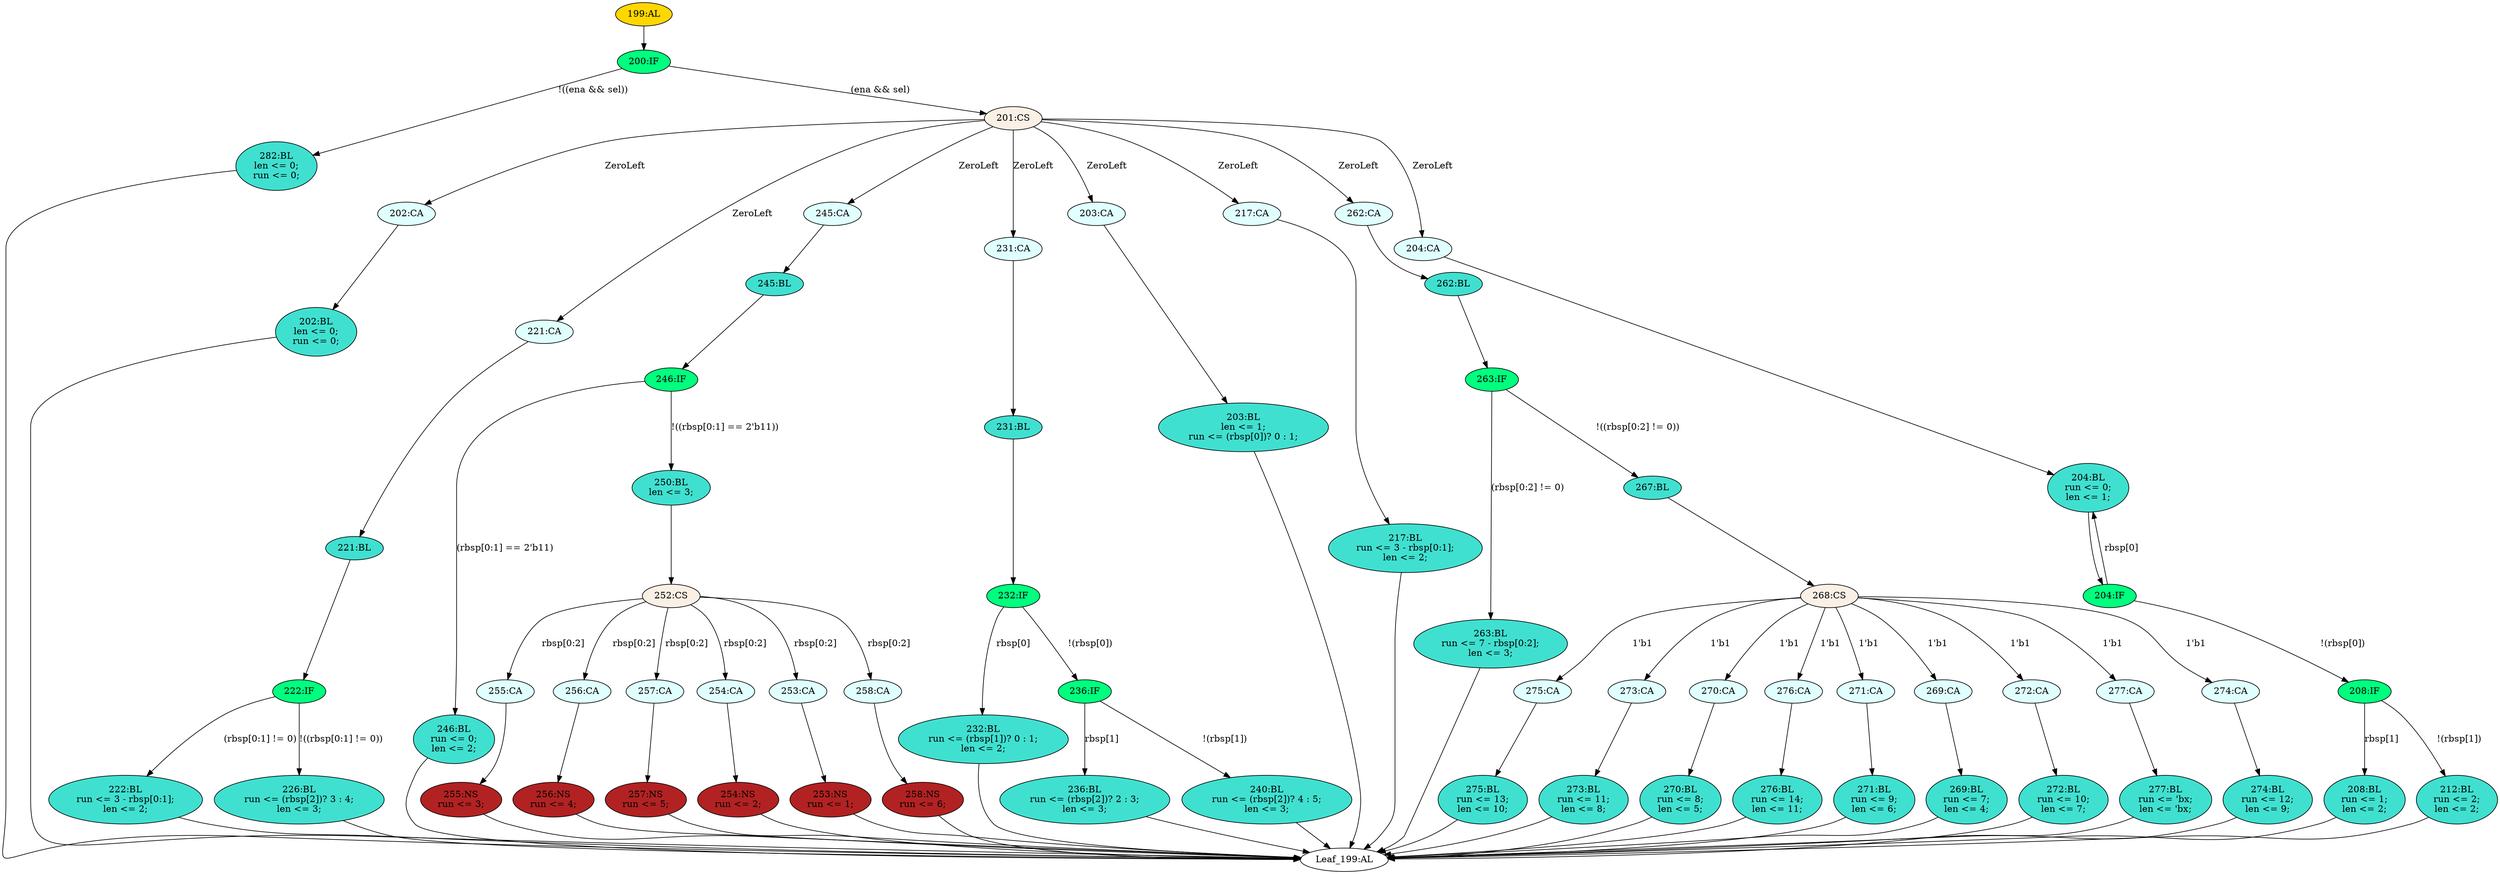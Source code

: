 strict digraph "" {
	node [label="\N"];
	"202:CA"	 [ast="<pyverilog.vparser.ast.Case object at 0x7f7673767050>",
		fillcolor=lightcyan,
		label="202:CA",
		statements="[]",
		style=filled,
		typ=Case];
	"202:BL"	 [ast="<pyverilog.vparser.ast.Block object at 0x7f7673767110>",
		fillcolor=turquoise,
		label="202:BL
len <= 0;
run <= 0;",
		statements="[<pyverilog.vparser.ast.NonblockingSubstitution object at 0x7f7673767150>, <pyverilog.vparser.ast.NonblockingSubstitution object \
at 0x7f76737672d0>]",
		style=filled,
		typ=Block];
	"202:CA" -> "202:BL"	 [cond="[]",
		lineno=None];
	"272:BL"	 [ast="<pyverilog.vparser.ast.Block object at 0x7f7673767650>",
		fillcolor=turquoise,
		label="272:BL
run <= 10;
len <= 7;",
		statements="[<pyverilog.vparser.ast.NonblockingSubstitution object at 0x7f7652a13b10>, <pyverilog.vparser.ast.NonblockingSubstitution object \
at 0x7f7673767510>]",
		style=filled,
		typ=Block];
	"Leaf_199:AL"	 [def_var="['run', 'len']",
		label="Leaf_199:AL"];
	"272:BL" -> "Leaf_199:AL"	 [cond="[]",
		lineno=None];
	"263:BL"	 [ast="<pyverilog.vparser.ast.Block object at 0x7f76737ae110>",
		fillcolor=turquoise,
		label="263:BL
run <= 7 - rbsp[0:2];
len <= 3;",
		statements="[<pyverilog.vparser.ast.NonblockingSubstitution object at 0x7f76737ae150>, <pyverilog.vparser.ast.NonblockingSubstitution object \
at 0x7f76737ae3d0>]",
		style=filled,
		typ=Block];
	"263:BL" -> "Leaf_199:AL"	 [cond="[]",
		lineno=None];
	"232:BL"	 [ast="<pyverilog.vparser.ast.Block object at 0x7f767376add0>",
		fillcolor=turquoise,
		label="232:BL
run <= (rbsp[1])? 0 : 1;
len <= 2;",
		statements="[<pyverilog.vparser.ast.NonblockingSubstitution object at 0x7f76737625d0>, <pyverilog.vparser.ast.NonblockingSubstitution object \
at 0x7f767376ac90>]",
		style=filled,
		typ=Block];
	"232:BL" -> "Leaf_199:AL"	 [cond="[]",
		lineno=None];
	"275:CA"	 [ast="<pyverilog.vparser.ast.Case object at 0x7f767376ae10>",
		fillcolor=lightcyan,
		label="275:CA",
		statements="[]",
		style=filled,
		typ=Case];
	"275:BL"	 [ast="<pyverilog.vparser.ast.Block object at 0x7f767376af10>",
		fillcolor=turquoise,
		label="275:BL
run <= 13;
len <= 10;",
		statements="[<pyverilog.vparser.ast.NonblockingSubstitution object at 0x7f767376af50>, <pyverilog.vparser.ast.NonblockingSubstitution object \
at 0x7f767377c110>]",
		style=filled,
		typ=Block];
	"275:CA" -> "275:BL"	 [cond="[]",
		lineno=None];
	"221:CA"	 [ast="<pyverilog.vparser.ast.Case object at 0x7f767377c250>",
		fillcolor=lightcyan,
		label="221:CA",
		statements="[]",
		style=filled,
		typ=Case];
	"221:BL"	 [ast="<pyverilog.vparser.ast.Block object at 0x7f767377c2d0>",
		fillcolor=turquoise,
		label="221:BL",
		statements="[]",
		style=filled,
		typ=Block];
	"221:CA" -> "221:BL"	 [cond="[]",
		lineno=None];
	"254:NS"	 [ast="<pyverilog.vparser.ast.NonblockingSubstitution object at 0x7f7673767c90>",
		fillcolor=firebrick,
		label="254:NS
run <= 2;",
		statements="[<pyverilog.vparser.ast.NonblockingSubstitution object at 0x7f7673767c90>]",
		style=filled,
		typ=NonblockingSubstitution];
	"254:NS" -> "Leaf_199:AL"	 [cond="[]",
		lineno=None];
	"273:CA"	 [ast="<pyverilog.vparser.ast.Case object at 0x7f767377cd90>",
		fillcolor=lightcyan,
		label="273:CA",
		statements="[]",
		style=filled,
		typ=Case];
	"273:BL"	 [ast="<pyverilog.vparser.ast.Block object at 0x7f767377ce90>",
		fillcolor=turquoise,
		label="273:BL
run <= 11;
len <= 8;",
		statements="[<pyverilog.vparser.ast.NonblockingSubstitution object at 0x7f767377ced0>, <pyverilog.vparser.ast.NonblockingSubstitution object \
at 0x7f7673785090>]",
		style=filled,
		typ=Block];
	"273:CA" -> "273:BL"	 [cond="[]",
		lineno=None];
	"199:AL"	 [ast="<pyverilog.vparser.ast.Always object at 0x7f76737ae710>",
		clk_sens=False,
		fillcolor=gold,
		label="199:AL",
		sens="['rbsp', 'ZeroLeft', 'ena', 'sel']",
		statements="[]",
		style=filled,
		typ=Always,
		use_var="['ena', 'sel', 'ZeroLeft', 'rbsp']"];
	"200:IF"	 [ast="<pyverilog.vparser.ast.IfStatement object at 0x7f76737ae990>",
		fillcolor=springgreen,
		label="200:IF",
		statements="[]",
		style=filled,
		typ=IfStatement];
	"199:AL" -> "200:IF"	 [cond="[]",
		lineno=None];
	"282:BL"	 [ast="<pyverilog.vparser.ast.Block object at 0x7f7673785f90>",
		fillcolor=turquoise,
		label="282:BL
len <= 0;
run <= 0;",
		statements="[<pyverilog.vparser.ast.NonblockingSubstitution object at 0x7f7673785d10>, <pyverilog.vparser.ast.NonblockingSubstitution object \
at 0x7f7673785e50>]",
		style=filled,
		typ=Block];
	"282:BL" -> "Leaf_199:AL"	 [cond="[]",
		lineno=None];
	"245:CA"	 [ast="<pyverilog.vparser.ast.Case object at 0x7f76737999d0>",
		fillcolor=lightcyan,
		label="245:CA",
		statements="[]",
		style=filled,
		typ=Case];
	"245:BL"	 [ast="<pyverilog.vparser.ast.Block object at 0x7f7673767690>",
		fillcolor=turquoise,
		label="245:BL",
		statements="[]",
		style=filled,
		typ=Block];
	"245:CA" -> "245:BL"	 [cond="[]",
		lineno=None];
	"270:CA"	 [ast="<pyverilog.vparser.ast.Case object at 0x7f7673785fd0>",
		fillcolor=lightcyan,
		label="270:CA",
		statements="[]",
		style=filled,
		typ=Case];
	"270:BL"	 [ast="<pyverilog.vparser.ast.Block object at 0x7f7673790110>",
		fillcolor=turquoise,
		label="270:BL
run <= 8;
len <= 5;",
		statements="[<pyverilog.vparser.ast.NonblockingSubstitution object at 0x7f7673790150>, <pyverilog.vparser.ast.NonblockingSubstitution object \
at 0x7f76737902d0>]",
		style=filled,
		typ=Block];
	"270:CA" -> "270:BL"	 [cond="[]",
		lineno=None];
	"201:CS"	 [ast="<pyverilog.vparser.ast.CaseStatement object at 0x7f7673790410>",
		fillcolor=linen,
		label="201:CS",
		statements="[]",
		style=filled,
		typ=CaseStatement];
	"201:CS" -> "202:CA"	 [cond="['ZeroLeft']",
		label=ZeroLeft,
		lineno=201];
	"201:CS" -> "221:CA"	 [cond="['ZeroLeft']",
		label=ZeroLeft,
		lineno=201];
	"201:CS" -> "245:CA"	 [cond="['ZeroLeft']",
		label=ZeroLeft,
		lineno=201];
	"231:CA"	 [ast="<pyverilog.vparser.ast.Case object at 0x7f76737851d0>",
		fillcolor=lightcyan,
		label="231:CA",
		statements="[]",
		style=filled,
		typ=Case];
	"201:CS" -> "231:CA"	 [cond="['ZeroLeft']",
		label=ZeroLeft,
		lineno=201];
	"203:CA"	 [ast="<pyverilog.vparser.ast.Case object at 0x7f7673790490>",
		fillcolor=lightcyan,
		label="203:CA",
		statements="[]",
		style=filled,
		typ=Case];
	"201:CS" -> "203:CA"	 [cond="['ZeroLeft']",
		label=ZeroLeft,
		lineno=201];
	"217:CA"	 [ast="<pyverilog.vparser.ast.Case object at 0x7f7673799510>",
		fillcolor=lightcyan,
		label="217:CA",
		statements="[]",
		style=filled,
		typ=Case];
	"201:CS" -> "217:CA"	 [cond="['ZeroLeft']",
		label=ZeroLeft,
		lineno=201];
	"262:CA"	 [ast="<pyverilog.vparser.ast.Case object at 0x7f7673799a90>",
		fillcolor=lightcyan,
		label="262:CA",
		statements="[]",
		style=filled,
		typ=Case];
	"201:CS" -> "262:CA"	 [cond="['ZeroLeft']",
		label=ZeroLeft,
		lineno=201];
	"204:CA"	 [ast="<pyverilog.vparser.ast.Case object at 0x7f7673790950>",
		fillcolor=lightcyan,
		label="204:CA",
		statements="[]",
		style=filled,
		typ=Case];
	"201:CS" -> "204:CA"	 [cond="['ZeroLeft']",
		label=ZeroLeft,
		lineno=201];
	"255:CA"	 [ast="<pyverilog.vparser.ast.Case object at 0x7f7673767e10>",
		fillcolor=lightcyan,
		label="255:CA",
		statements="[]",
		style=filled,
		typ=Case];
	"255:NS"	 [ast="<pyverilog.vparser.ast.NonblockingSubstitution object at 0x7f7673767e90>",
		fillcolor=firebrick,
		label="255:NS
run <= 3;",
		statements="[<pyverilog.vparser.ast.NonblockingSubstitution object at 0x7f7673767e90>]",
		style=filled,
		typ=NonblockingSubstitution];
	"255:CA" -> "255:NS"	 [cond="[]",
		lineno=None];
	"246:BL"	 [ast="<pyverilog.vparser.ast.Block object at 0x7f767376a610>",
		fillcolor=turquoise,
		label="246:BL
run <= 0;
len <= 2;",
		statements="[<pyverilog.vparser.ast.NonblockingSubstitution object at 0x7f767376a650>, <pyverilog.vparser.ast.NonblockingSubstitution object \
at 0x7f767376a790>]",
		style=filled,
		typ=Block];
	"246:BL" -> "Leaf_199:AL"	 [cond="[]",
		lineno=None];
	"222:IF"	 [ast="<pyverilog.vparser.ast.IfStatement object at 0x7f767377c310>",
		fillcolor=springgreen,
		label="222:IF",
		statements="[]",
		style=filled,
		typ=IfStatement];
	"221:BL" -> "222:IF"	 [cond="[]",
		lineno=None];
	"200:IF" -> "282:BL"	 [cond="['ena', 'sel']",
		label="!((ena && sel))",
		lineno=200];
	"200:IF" -> "201:CS"	 [cond="['ena', 'sel']",
		label="(ena && sel)",
		lineno=200];
	"276:CA"	 [ast="<pyverilog.vparser.ast.Case object at 0x7f76737a4990>",
		fillcolor=lightcyan,
		label="276:CA",
		statements="[]",
		style=filled,
		typ=Case];
	"276:BL"	 [ast="<pyverilog.vparser.ast.Block object at 0x7f76737a4a90>",
		fillcolor=turquoise,
		label="276:BL
run <= 14;
len <= 11;",
		statements="[<pyverilog.vparser.ast.NonblockingSubstitution object at 0x7f76737a4ad0>, <pyverilog.vparser.ast.NonblockingSubstitution object \
at 0x7f76737a4c50>]",
		style=filled,
		typ=Block];
	"276:CA" -> "276:BL"	 [cond="[]",
		lineno=None];
	"204:BL"	 [ast="<pyverilog.vparser.ast.Block object at 0x7f7673799150>",
		fillcolor=turquoise,
		label="204:BL
run <= 0;
len <= 1;",
		statements="[<pyverilog.vparser.ast.NonblockingSubstitution object at 0x7f7673799190>, <pyverilog.vparser.ast.NonblockingSubstitution object \
at 0x7f76737992d0>]",
		style=filled,
		typ=Block];
	"204:IF"	 [ast="<pyverilog.vparser.ast.IfStatement object at 0x7f7673790a10>",
		fillcolor=springgreen,
		label="204:IF",
		statements="[]",
		style=filled,
		typ=IfStatement];
	"204:BL" -> "204:IF"	 [cond="[]",
		lineno=None];
	"256:CA"	 [ast="<pyverilog.vparser.ast.Case object at 0x7f767376a050>",
		fillcolor=lightcyan,
		label="256:CA",
		statements="[]",
		style=filled,
		typ=Case];
	"256:NS"	 [ast="<pyverilog.vparser.ast.NonblockingSubstitution object at 0x7f767376a0d0>",
		fillcolor=firebrick,
		label="256:NS
run <= 4;",
		statements="[<pyverilog.vparser.ast.NonblockingSubstitution object at 0x7f767376a0d0>]",
		style=filled,
		typ=NonblockingSubstitution];
	"256:CA" -> "256:NS"	 [cond="[]",
		lineno=None];
	"208:BL"	 [ast="<pyverilog.vparser.ast.Block object at 0x7f7673790d90>",
		fillcolor=turquoise,
		label="208:BL
run <= 1;
len <= 2;",
		statements="[<pyverilog.vparser.ast.NonblockingSubstitution object at 0x7f7673790dd0>, <pyverilog.vparser.ast.NonblockingSubstitution object \
at 0x7f7673790f10>]",
		style=filled,
		typ=Block];
	"208:BL" -> "Leaf_199:AL"	 [cond="[]",
		lineno=None];
	"217:BL"	 [ast="<pyverilog.vparser.ast.Block object at 0x7f7673799590>",
		fillcolor=turquoise,
		label="217:BL
run <= 3 - rbsp[0:1];
len <= 2;",
		statements="[<pyverilog.vparser.ast.NonblockingSubstitution object at 0x7f76737995d0>, <pyverilog.vparser.ast.NonblockingSubstitution object \
at 0x7f7673799890>]",
		style=filled,
		typ=Block];
	"217:BL" -> "Leaf_199:AL"	 [cond="[]",
		lineno=None];
	"246:IF"	 [ast="<pyverilog.vparser.ast.IfStatement object at 0x7f76737676d0>",
		fillcolor=springgreen,
		label="246:IF",
		statements="[]",
		style=filled,
		typ=IfStatement];
	"245:BL" -> "246:IF"	 [cond="[]",
		lineno=None];
	"222:BL"	 [ast="<pyverilog.vparser.ast.Block object at 0x7f767377c790>",
		fillcolor=turquoise,
		label="222:BL
run <= 3 - rbsp[0:1];
len <= 2;",
		statements="[<pyverilog.vparser.ast.NonblockingSubstitution object at 0x7f767377c7d0>, <pyverilog.vparser.ast.NonblockingSubstitution object \
at 0x7f767377ca50>]",
		style=filled,
		typ=Block];
	"222:BL" -> "Leaf_199:AL"	 [cond="[]",
		lineno=None];
	"231:BL"	 [ast="<pyverilog.vparser.ast.Block object at 0x7f7673785250>",
		fillcolor=turquoise,
		label="231:BL",
		statements="[]",
		style=filled,
		typ=Block];
	"231:CA" -> "231:BL"	 [cond="[]",
		lineno=None];
	"208:IF"	 [ast="<pyverilog.vparser.ast.IfStatement object at 0x7f7673790a50>",
		fillcolor=springgreen,
		label="208:IF",
		statements="[]",
		style=filled,
		typ=IfStatement];
	"208:IF" -> "208:BL"	 [cond="['rbsp']",
		label="rbsp[1]",
		lineno=208];
	"212:BL"	 [ast="<pyverilog.vparser.ast.Block object at 0x7f7673790a90>",
		fillcolor=turquoise,
		label="212:BL
run <= 2;
len <= 2;",
		statements="[<pyverilog.vparser.ast.NonblockingSubstitution object at 0x7f7673790ad0>, <pyverilog.vparser.ast.NonblockingSubstitution object \
at 0x7f7673790c50>]",
		style=filled,
		typ=Block];
	"208:IF" -> "212:BL"	 [cond="['rbsp']",
		label="!(rbsp[1])",
		lineno=208];
	"268:CS"	 [ast="<pyverilog.vparser.ast.CaseStatement object at 0x7f7673799b90>",
		fillcolor=linen,
		label="268:CS",
		statements="[]",
		style=filled,
		typ=CaseStatement];
	"268:CS" -> "275:CA"	 [cond="[]",
		label="1'b1",
		lineno=268];
	"268:CS" -> "273:CA"	 [cond="[]",
		label="1'b1",
		lineno=268];
	"268:CS" -> "270:CA"	 [cond="[]",
		label="1'b1",
		lineno=268];
	"268:CS" -> "276:CA"	 [cond="[]",
		label="1'b1",
		lineno=268];
	"271:CA"	 [ast="<pyverilog.vparser.ast.Case object at 0x7f76737a4050>",
		fillcolor=lightcyan,
		label="271:CA",
		statements="[]",
		style=filled,
		typ=Case];
	"268:CS" -> "271:CA"	 [cond="[]",
		label="1'b1",
		lineno=268];
	"269:CA"	 [ast="<pyverilog.vparser.ast.Case object at 0x7f7673799c10>",
		fillcolor=lightcyan,
		label="269:CA",
		statements="[]",
		style=filled,
		typ=Case];
	"268:CS" -> "269:CA"	 [cond="[]",
		label="1'b1",
		lineno=268];
	"272:CA"	 [ast="<pyverilog.vparser.ast.Case object at 0x7f76737a4450>",
		fillcolor=lightcyan,
		label="272:CA",
		statements="[]",
		style=filled,
		typ=Case];
	"268:CS" -> "272:CA"	 [cond="[]",
		label="1'b1",
		lineno=268];
	"277:CA"	 [ast="<pyverilog.vparser.ast.Case object at 0x7f76737a4d90>",
		fillcolor=lightcyan,
		label="277:CA",
		statements="[]",
		style=filled,
		typ=Case];
	"268:CS" -> "277:CA"	 [cond="[]",
		label="1'b1",
		lineno=268];
	"274:CA"	 [ast="<pyverilog.vparser.ast.Case object at 0x7f76737a4590>",
		fillcolor=lightcyan,
		label="274:CA",
		statements="[]",
		style=filled,
		typ=Case];
	"268:CS" -> "274:CA"	 [cond="[]",
		label="1'b1",
		lineno=268];
	"271:BL"	 [ast="<pyverilog.vparser.ast.Block object at 0x7f76737a4150>",
		fillcolor=turquoise,
		label="271:BL
run <= 9;
len <= 6;",
		statements="[<pyverilog.vparser.ast.NonblockingSubstitution object at 0x7f76737a4190>, <pyverilog.vparser.ast.NonblockingSubstitution object \
at 0x7f76737a4310>]",
		style=filled,
		typ=Block];
	"271:CA" -> "271:BL"	 [cond="[]",
		lineno=None];
	"275:BL" -> "Leaf_199:AL"	 [cond="[]",
		lineno=None];
	"257:CA"	 [ast="<pyverilog.vparser.ast.Case object at 0x7f767376a250>",
		fillcolor=lightcyan,
		label="257:CA",
		statements="[]",
		style=filled,
		typ=Case];
	"257:NS"	 [ast="<pyverilog.vparser.ast.NonblockingSubstitution object at 0x7f767376a2d0>",
		fillcolor=firebrick,
		label="257:NS
run <= 5;",
		statements="[<pyverilog.vparser.ast.NonblockingSubstitution object at 0x7f767376a2d0>]",
		style=filled,
		typ=NonblockingSubstitution];
	"257:CA" -> "257:NS"	 [cond="[]",
		lineno=None];
	"269:BL"	 [ast="<pyverilog.vparser.ast.Block object at 0x7f7673799d10>",
		fillcolor=turquoise,
		label="269:BL
run <= 7;
len <= 4;",
		statements="[<pyverilog.vparser.ast.NonblockingSubstitution object at 0x7f7673799d50>, <pyverilog.vparser.ast.NonblockingSubstitution object \
at 0x7f7673799ed0>]",
		style=filled,
		typ=Block];
	"269:CA" -> "269:BL"	 [cond="[]",
		lineno=None];
	"262:BL"	 [ast="<pyverilog.vparser.ast.Block object at 0x7f7673799ad0>",
		fillcolor=turquoise,
		label="262:BL",
		statements="[]",
		style=filled,
		typ=Block];
	"263:IF"	 [ast="<pyverilog.vparser.ast.IfStatement object at 0x7f7673799b10>",
		fillcolor=springgreen,
		label="263:IF",
		statements="[]",
		style=filled,
		typ=IfStatement];
	"262:BL" -> "263:IF"	 [cond="[]",
		lineno=None];
	"250:BL"	 [ast="<pyverilog.vparser.ast.Block object at 0x7f7673767750>",
		fillcolor=turquoise,
		label="250:BL
len <= 3;",
		statements="[<pyverilog.vparser.ast.NonblockingSubstitution object at 0x7f7673767790>]",
		style=filled,
		typ=Block];
	"252:CS"	 [ast="<pyverilog.vparser.ast.CaseStatement object at 0x7f76737678d0>",
		fillcolor=linen,
		label="252:CS",
		statements="[]",
		style=filled,
		typ=CaseStatement];
	"250:BL" -> "252:CS"	 [cond="[]",
		lineno=None];
	"277:BL"	 [ast="<pyverilog.vparser.ast.Block object at 0x7f76737a4dd0>",
		fillcolor=turquoise,
		label="277:BL
run <= 'bx;
len <= 'bx;",
		statements="[<pyverilog.vparser.ast.NonblockingSubstitution object at 0x7f76737a4e10>, <pyverilog.vparser.ast.NonblockingSubstitution object \
at 0x7f76737a4f50>]",
		style=filled,
		typ=Block];
	"277:BL" -> "Leaf_199:AL"	 [cond="[]",
		lineno=None];
	"257:NS" -> "Leaf_199:AL"	 [cond="[]",
		lineno=None];
	"203:BL"	 [ast="<pyverilog.vparser.ast.Block object at 0x7f7673790510>",
		fillcolor=turquoise,
		label="203:BL
len <= 1;
run <= (rbsp[0])? 0 : 1;",
		statements="[<pyverilog.vparser.ast.NonblockingSubstitution object at 0x7f7673790550>, <pyverilog.vparser.ast.NonblockingSubstitution object \
at 0x7f76737906d0>]",
		style=filled,
		typ=Block];
	"203:CA" -> "203:BL"	 [cond="[]",
		lineno=None];
	"263:IF" -> "263:BL"	 [cond="['rbsp']",
		label="(rbsp[0:2] != 0)",
		lineno=263];
	"267:BL"	 [ast="<pyverilog.vparser.ast.Block object at 0x7f7673799b50>",
		fillcolor=turquoise,
		label="267:BL",
		statements="[]",
		style=filled,
		typ=Block];
	"263:IF" -> "267:BL"	 [cond="['rbsp']",
		label="!((rbsp[0:2] != 0))",
		lineno=263];
	"246:IF" -> "246:BL"	 [cond="['rbsp']",
		label="(rbsp[0:1] == 2'b11)",
		lineno=246];
	"246:IF" -> "250:BL"	 [cond="['rbsp']",
		label="!((rbsp[0:1] == 2'b11))",
		lineno=246];
	"274:BL"	 [ast="<pyverilog.vparser.ast.Block object at 0x7f76737a4690>",
		fillcolor=turquoise,
		label="274:BL
run <= 12;
len <= 9;",
		statements="[<pyverilog.vparser.ast.NonblockingSubstitution object at 0x7f76737a46d0>, <pyverilog.vparser.ast.NonblockingSubstitution object \
at 0x7f76737a4850>]",
		style=filled,
		typ=Block];
	"274:BL" -> "Leaf_199:AL"	 [cond="[]",
		lineno=None];
	"254:CA"	 [ast="<pyverilog.vparser.ast.Case object at 0x7f7673767c10>",
		fillcolor=lightcyan,
		label="254:CA",
		statements="[]",
		style=filled,
		typ=Case];
	"254:CA" -> "254:NS"	 [cond="[]",
		lineno=None];
	"202:BL" -> "Leaf_199:AL"	 [cond="[]",
		lineno=None];
	"272:CA" -> "272:BL"	 [cond="[]",
		lineno=None];
	"226:BL"	 [ast="<pyverilog.vparser.ast.Block object at 0x7f767377c350>",
		fillcolor=turquoise,
		label="226:BL
run <= (rbsp[2])? 3 : 4;
len <= 3;",
		statements="[<pyverilog.vparser.ast.NonblockingSubstitution object at 0x7f767377c390>, <pyverilog.vparser.ast.NonblockingSubstitution object \
at 0x7f767377c650>]",
		style=filled,
		typ=Block];
	"226:BL" -> "Leaf_199:AL"	 [cond="[]",
		lineno=None];
	"252:CS" -> "255:CA"	 [cond="['rbsp']",
		label="rbsp[0:2]",
		lineno=252];
	"252:CS" -> "256:CA"	 [cond="['rbsp']",
		label="rbsp[0:2]",
		lineno=252];
	"252:CS" -> "257:CA"	 [cond="['rbsp']",
		label="rbsp[0:2]",
		lineno=252];
	"252:CS" -> "254:CA"	 [cond="['rbsp']",
		label="rbsp[0:2]",
		lineno=252];
	"253:CA"	 [ast="<pyverilog.vparser.ast.Case object at 0x7f7673767a50>",
		fillcolor=lightcyan,
		label="253:CA",
		statements="[]",
		style=filled,
		typ=Case];
	"252:CS" -> "253:CA"	 [cond="['rbsp']",
		label="rbsp[0:2]",
		lineno=252];
	"258:CA"	 [ast="<pyverilog.vparser.ast.Case object at 0x7f767376a450>",
		fillcolor=lightcyan,
		label="258:CA",
		statements="[]",
		style=filled,
		typ=Case];
	"252:CS" -> "258:CA"	 [cond="['rbsp']",
		label="rbsp[0:2]",
		lineno=252];
	"236:IF"	 [ast="<pyverilog.vparser.ast.IfStatement object at 0x7f76737852d0>",
		fillcolor=springgreen,
		label="236:IF",
		statements="[]",
		style=filled,
		typ=IfStatement];
	"236:BL"	 [ast="<pyverilog.vparser.ast.Block object at 0x7f7673785750>",
		fillcolor=turquoise,
		label="236:BL
run <= (rbsp[2])? 2 : 3;
len <= 3;",
		statements="[<pyverilog.vparser.ast.NonblockingSubstitution object at 0x7f7673785790>, <pyverilog.vparser.ast.NonblockingSubstitution object \
at 0x7f7673785a10>]",
		style=filled,
		typ=Block];
	"236:IF" -> "236:BL"	 [cond="['rbsp']",
		label="rbsp[1]",
		lineno=236];
	"240:BL"	 [ast="<pyverilog.vparser.ast.Block object at 0x7f7673785310>",
		fillcolor=turquoise,
		label="240:BL
run <= (rbsp[2])? 4 : 5;
len <= 3;",
		statements="[<pyverilog.vparser.ast.NonblockingSubstitution object at 0x7f7673785350>, <pyverilog.vparser.ast.NonblockingSubstitution object \
at 0x7f7673785610>]",
		style=filled,
		typ=Block];
	"236:IF" -> "240:BL"	 [cond="['rbsp']",
		label="!(rbsp[1])",
		lineno=236];
	"277:CA" -> "277:BL"	 [cond="[]",
		lineno=None];
	"236:BL" -> "Leaf_199:AL"	 [cond="[]",
		lineno=None];
	"255:NS" -> "Leaf_199:AL"	 [cond="[]",
		lineno=None];
	"253:NS"	 [ast="<pyverilog.vparser.ast.NonblockingSubstitution object at 0x7f7673767ad0>",
		fillcolor=firebrick,
		label="253:NS
run <= 1;",
		statements="[<pyverilog.vparser.ast.NonblockingSubstitution object at 0x7f7673767ad0>]",
		style=filled,
		typ=NonblockingSubstitution];
	"253:CA" -> "253:NS"	 [cond="[]",
		lineno=None];
	"258:NS"	 [ast="<pyverilog.vparser.ast.NonblockingSubstitution object at 0x7f767376a490>",
		fillcolor=firebrick,
		label="258:NS
run <= 6;",
		statements="[<pyverilog.vparser.ast.NonblockingSubstitution object at 0x7f767376a490>]",
		style=filled,
		typ=NonblockingSubstitution];
	"258:CA" -> "258:NS"	 [cond="[]",
		lineno=None];
	"273:BL" -> "Leaf_199:AL"	 [cond="[]",
		lineno=None];
	"217:CA" -> "217:BL"	 [cond="[]",
		lineno=None];
	"253:NS" -> "Leaf_199:AL"	 [cond="[]",
		lineno=None];
	"256:NS" -> "Leaf_199:AL"	 [cond="[]",
		lineno=None];
	"212:BL" -> "Leaf_199:AL"	 [cond="[]",
		lineno=None];
	"258:NS" -> "Leaf_199:AL"	 [cond="[]",
		lineno=None];
	"270:BL" -> "Leaf_199:AL"	 [cond="[]",
		lineno=None];
	"232:IF"	 [ast="<pyverilog.vparser.ast.IfStatement object at 0x7f7673785290>",
		fillcolor=springgreen,
		label="232:IF",
		statements="[]",
		style=filled,
		typ=IfStatement];
	"231:BL" -> "232:IF"	 [cond="[]",
		lineno=None];
	"276:BL" -> "Leaf_199:AL"	 [cond="[]",
		lineno=None];
	"274:CA" -> "274:BL"	 [cond="[]",
		lineno=None];
	"203:BL" -> "Leaf_199:AL"	 [cond="[]",
		lineno=None];
	"262:CA" -> "262:BL"	 [cond="[]",
		lineno=None];
	"204:IF" -> "204:BL"	 [cond="['rbsp']",
		label="rbsp[0]",
		lineno=204];
	"204:IF" -> "208:IF"	 [cond="['rbsp']",
		label="!(rbsp[0])",
		lineno=204];
	"240:BL" -> "Leaf_199:AL"	 [cond="[]",
		lineno=None];
	"204:CA" -> "204:BL"	 [cond="[]",
		lineno=None];
	"267:BL" -> "268:CS"	 [cond="[]",
		lineno=None];
	"271:BL" -> "Leaf_199:AL"	 [cond="[]",
		lineno=None];
	"269:BL" -> "Leaf_199:AL"	 [cond="[]",
		lineno=None];
	"222:IF" -> "222:BL"	 [cond="['rbsp']",
		label="(rbsp[0:1] != 0)",
		lineno=222];
	"222:IF" -> "226:BL"	 [cond="['rbsp']",
		label="!((rbsp[0:1] != 0))",
		lineno=222];
	"232:IF" -> "232:BL"	 [cond="['rbsp']",
		label="rbsp[0]",
		lineno=232];
	"232:IF" -> "236:IF"	 [cond="['rbsp']",
		label="!(rbsp[0])",
		lineno=232];
}
